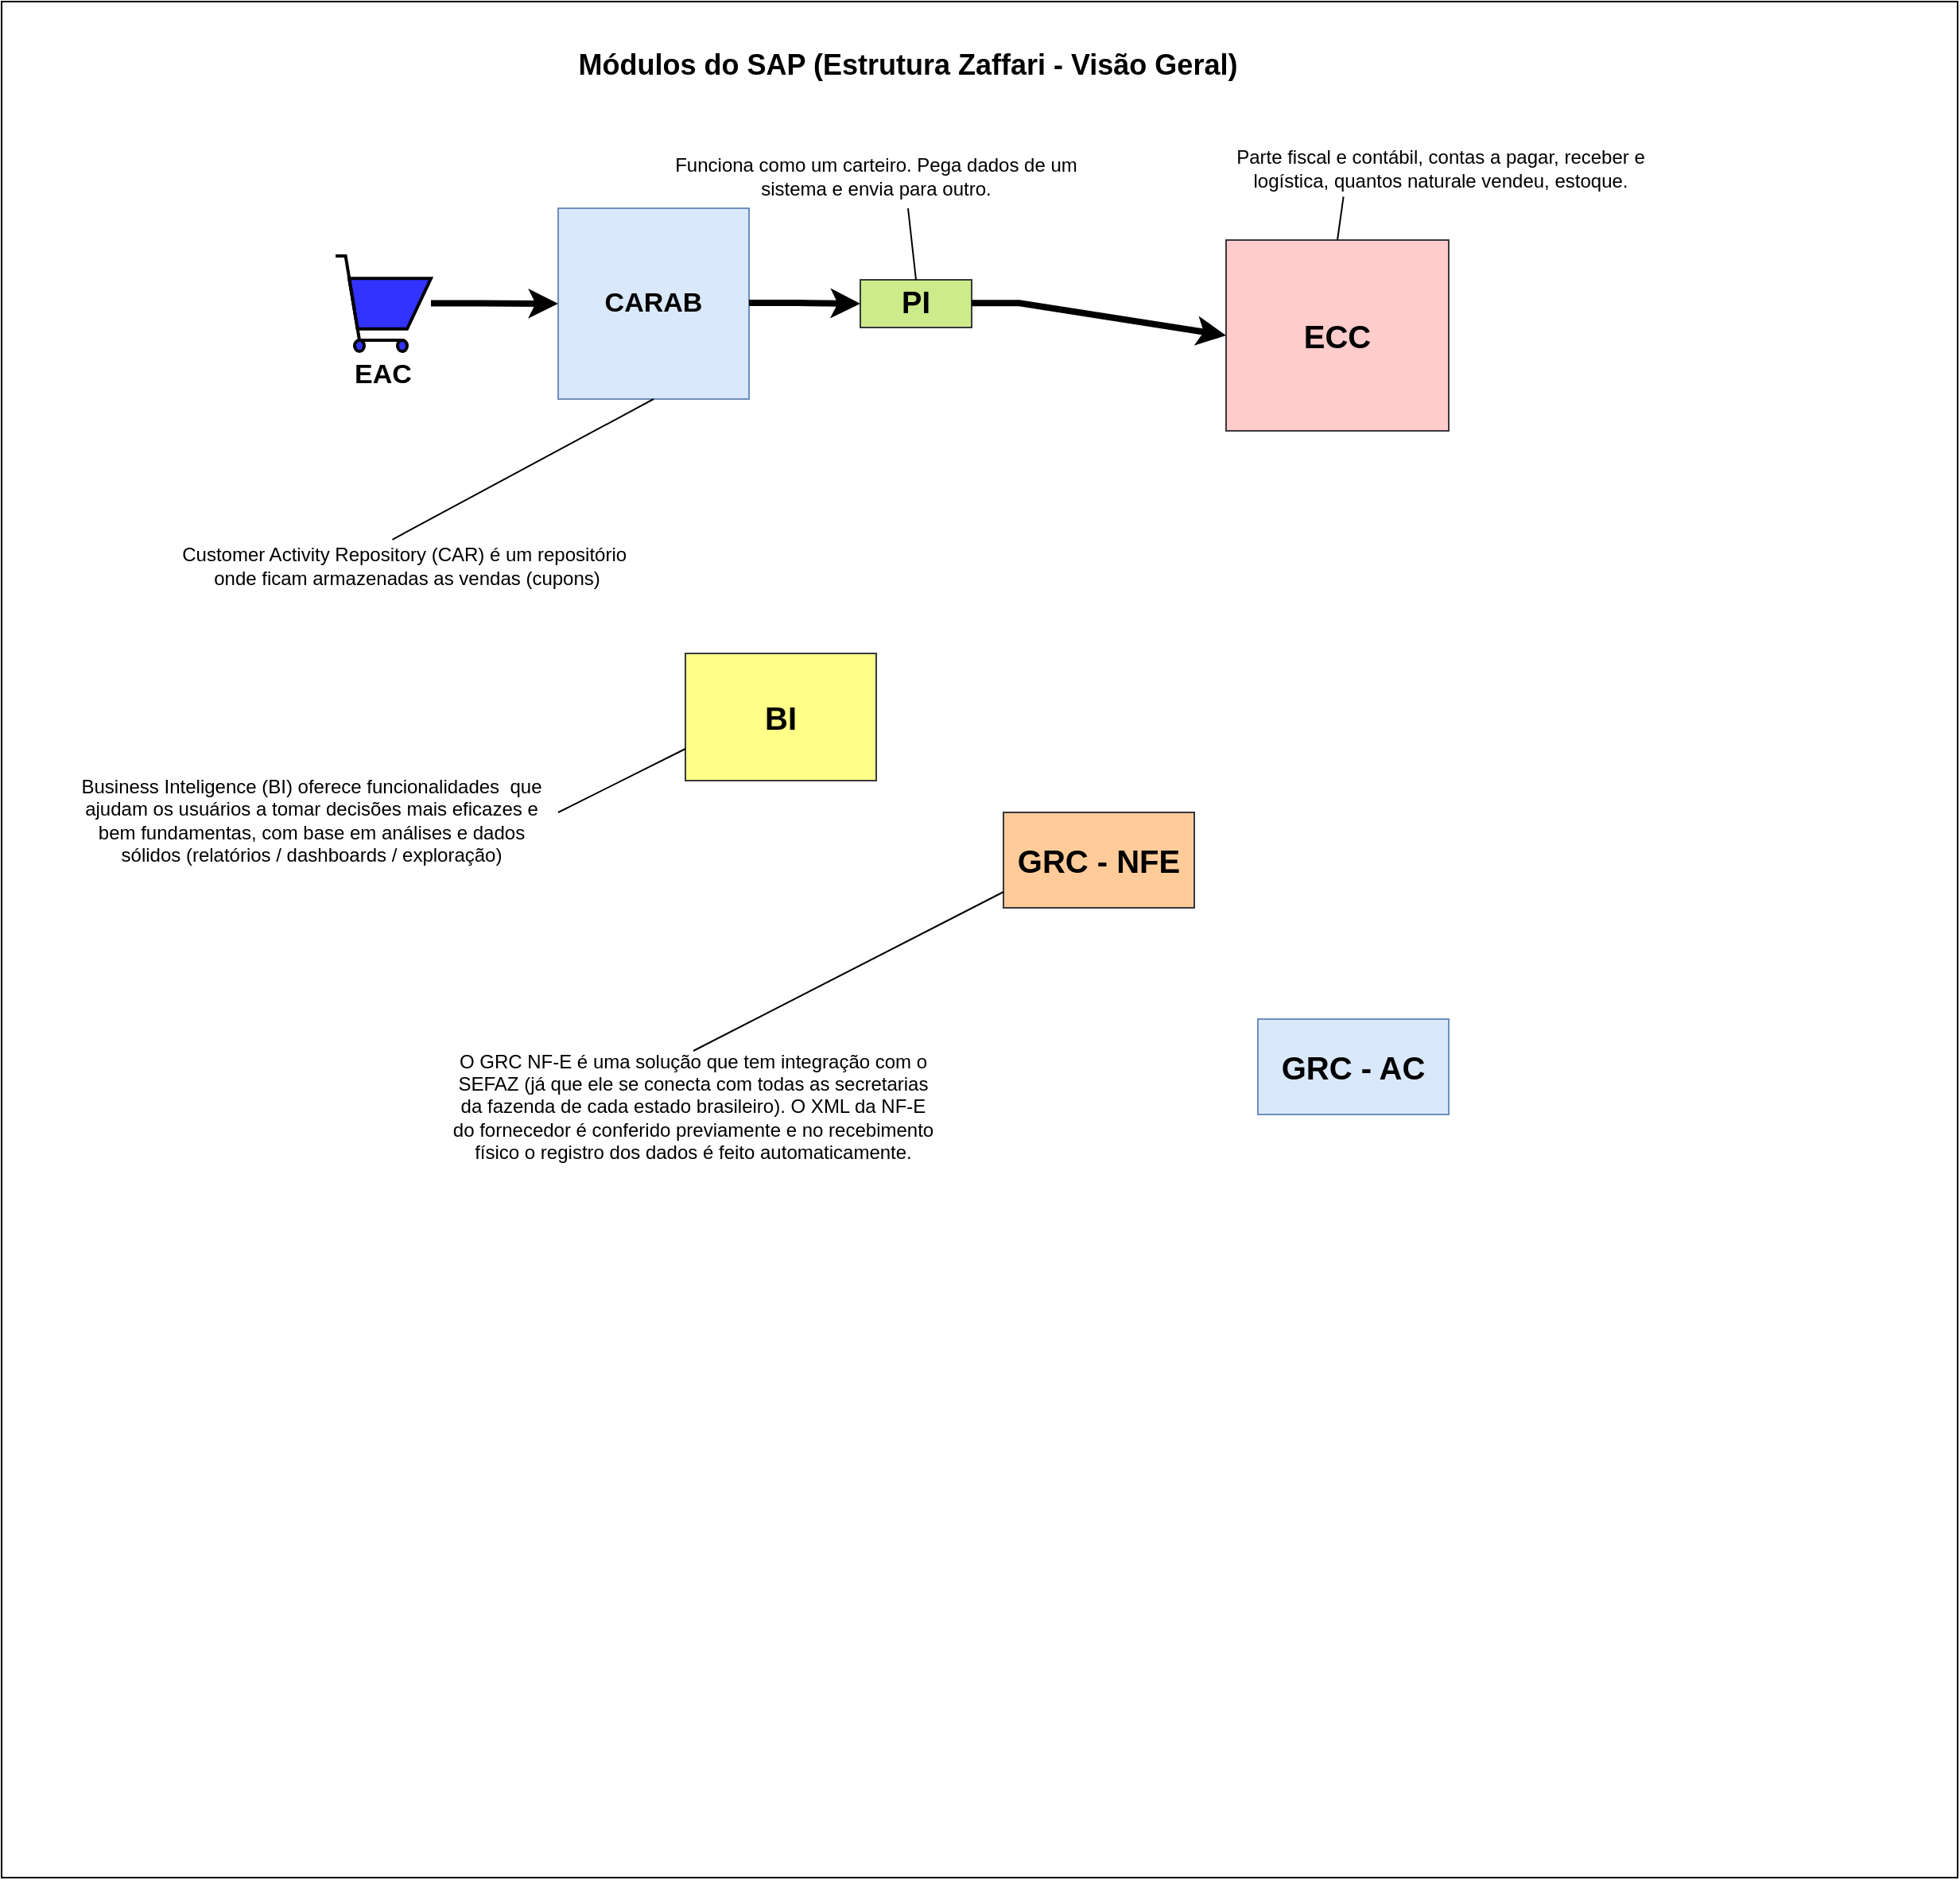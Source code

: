 <mxfile version="24.8.3">
  <diagram name="Página-1" id="zAEK4qtqUi5M_X3Rb6sc">
    <mxGraphModel dx="2430" dy="3207" grid="1" gridSize="10" guides="1" tooltips="1" connect="1" arrows="1" fold="1" page="1" pageScale="1" pageWidth="827" pageHeight="1169" math="0" shadow="0">
      <root>
        <mxCell id="0" />
        <mxCell id="1" parent="0" />
        <mxCell id="ab4cVDcRjz08bC6YEROE-18" value="" style="rounded=0;whiteSpace=wrap;html=1;" vertex="1" parent="1">
          <mxGeometry x="-100" y="-1210" width="1230" height="1180" as="geometry" />
        </mxCell>
        <mxCell id="ab4cVDcRjz08bC6YEROE-1" value="Módulos do SAP (Estrutura Zaffari - Visão Geral)" style="text;html=1;align=center;verticalAlign=middle;whiteSpace=wrap;rounded=0;fontStyle=1;fontSize=18;" vertex="1" parent="1">
          <mxGeometry x="260" y="-1190" width="420" height="40" as="geometry" />
        </mxCell>
        <mxCell id="ab4cVDcRjz08bC6YEROE-2" value="CARAB" style="rounded=0;whiteSpace=wrap;html=1;fillColor=#dae8fc;strokeColor=#6c8ebf;fontStyle=1;fontSize=17;" vertex="1" parent="1">
          <mxGeometry x="250" y="-1080" width="120" height="120" as="geometry" />
        </mxCell>
        <mxCell id="ab4cVDcRjz08bC6YEROE-5" value="&lt;b style=&quot;font-size: 19px;&quot;&gt;PI&lt;/b&gt;" style="rounded=0;whiteSpace=wrap;html=1;fillColor=#cdeb8b;strokeColor=#36393d;fontSize=19;" vertex="1" parent="1">
          <mxGeometry x="440" y="-1035" width="70" height="30" as="geometry" />
        </mxCell>
        <mxCell id="ab4cVDcRjz08bC6YEROE-6" value="&lt;span style=&quot;font-size: 20px;&quot;&gt;ECC&lt;/span&gt;" style="rounded=0;whiteSpace=wrap;html=1;fillColor=#ffcccc;strokeColor=#36393d;fontStyle=1;fontSize=20;" vertex="1" parent="1">
          <mxGeometry x="670" y="-1060" width="140" height="120" as="geometry" />
        </mxCell>
        <mxCell id="ab4cVDcRjz08bC6YEROE-7" value="" style="html=1;verticalLabelPosition=bottom;align=center;labelBackgroundColor=#9AC7BF;verticalAlign=top;strokeWidth=2;strokeColor=#000000;shadow=0;dashed=0;shape=mxgraph.ios7.icons.shopping_cart;fillColor=#3333FF;" vertex="1" parent="1">
          <mxGeometry x="110" y="-1050" width="60" height="60" as="geometry" />
        </mxCell>
        <mxCell id="ab4cVDcRjz08bC6YEROE-10" value="" style="endArrow=classic;html=1;rounded=0;fontColor=#000000;labelBackgroundColor=#000000;fillColor=#000000;endWidth=13.111;strokeWidth=4;entryX=0;entryY=0.5;entryDx=0;entryDy=0;" edge="1" parent="1" target="ab4cVDcRjz08bC6YEROE-2">
          <mxGeometry width="50" height="50" relative="1" as="geometry">
            <mxPoint x="170" y="-1020.19" as="sourcePoint" />
            <mxPoint x="240" y="-1020.19" as="targetPoint" />
            <Array as="points">
              <mxPoint x="200" y="-1020.19" />
            </Array>
          </mxGeometry>
        </mxCell>
        <mxCell id="ab4cVDcRjz08bC6YEROE-12" value="EAC" style="text;html=1;align=center;verticalAlign=middle;whiteSpace=wrap;rounded=0;fontStyle=1;fontSize=17;" vertex="1" parent="1">
          <mxGeometry x="110" y="-990" width="60" height="30" as="geometry" />
        </mxCell>
        <mxCell id="ab4cVDcRjz08bC6YEROE-13" value="" style="endArrow=classic;html=1;rounded=0;fontColor=#000000;labelBackgroundColor=#000000;fillColor=#000000;endWidth=13.111;strokeWidth=4;" edge="1" parent="1">
          <mxGeometry width="50" height="50" relative="1" as="geometry">
            <mxPoint x="370" y="-1020.48" as="sourcePoint" />
            <mxPoint x="440" y="-1020" as="targetPoint" />
            <Array as="points">
              <mxPoint x="400" y="-1020.48" />
            </Array>
          </mxGeometry>
        </mxCell>
        <mxCell id="ab4cVDcRjz08bC6YEROE-15" value="" style="endArrow=classic;html=1;rounded=0;fontColor=#000000;labelBackgroundColor=#000000;fillColor=#000000;endWidth=13.111;strokeWidth=4;entryX=0;entryY=0.5;entryDx=0;entryDy=0;" edge="1" parent="1" target="ab4cVDcRjz08bC6YEROE-6">
          <mxGeometry width="50" height="50" relative="1" as="geometry">
            <mxPoint x="510" y="-1020.33" as="sourcePoint" />
            <mxPoint x="550" y="-1020.33" as="targetPoint" />
            <Array as="points">
              <mxPoint x="540" y="-1020.33" />
            </Array>
          </mxGeometry>
        </mxCell>
        <mxCell id="ab4cVDcRjz08bC6YEROE-16" value="" style="endArrow=none;html=1;rounded=0;exitX=0.5;exitY=0;exitDx=0;exitDy=0;" edge="1" parent="1" source="ab4cVDcRjz08bC6YEROE-5">
          <mxGeometry width="50" height="50" relative="1" as="geometry">
            <mxPoint x="430" y="-1000" as="sourcePoint" />
            <mxPoint x="470" y="-1080" as="targetPoint" />
          </mxGeometry>
        </mxCell>
        <mxCell id="ab4cVDcRjz08bC6YEROE-17" value="Funciona como um carteiro. Pega dados de um sistema e envia para outro." style="text;html=1;align=center;verticalAlign=middle;whiteSpace=wrap;rounded=0;" vertex="1" parent="1">
          <mxGeometry x="320" y="-1120" width="260" height="40" as="geometry" />
        </mxCell>
        <mxCell id="ab4cVDcRjz08bC6YEROE-20" value="Customer Activity Repository (CAR) é um repositório&amp;nbsp; onde ficam armazenadas as vendas (cupons)" style="text;html=1;align=center;verticalAlign=middle;whiteSpace=wrap;rounded=0;" vertex="1" parent="1">
          <mxGeometry x="10" y="-870" width="290" height="30" as="geometry" />
        </mxCell>
        <mxCell id="ab4cVDcRjz08bC6YEROE-21" value="" style="endArrow=none;html=1;rounded=0;entryX=0.5;entryY=1;entryDx=0;entryDy=0;exitX=0.468;exitY=-0.054;exitDx=0;exitDy=0;exitPerimeter=0;" edge="1" parent="1" source="ab4cVDcRjz08bC6YEROE-20" target="ab4cVDcRjz08bC6YEROE-2">
          <mxGeometry width="50" height="50" relative="1" as="geometry">
            <mxPoint x="160" y="-880" as="sourcePoint" />
            <mxPoint x="152.5" y="-940" as="targetPoint" />
          </mxGeometry>
        </mxCell>
        <mxCell id="ab4cVDcRjz08bC6YEROE-22" value="Parte fiscal e contábil, contas a pagar, receber e logística, quantos naturale vendeu, estoque." style="text;html=1;align=center;verticalAlign=middle;whiteSpace=wrap;rounded=0;" vertex="1" parent="1">
          <mxGeometry x="660" y="-1120" width="290" height="30" as="geometry" />
        </mxCell>
        <mxCell id="ab4cVDcRjz08bC6YEROE-23" value="" style="endArrow=none;html=1;rounded=0;exitX=0.289;exitY=1.09;exitDx=0;exitDy=0;exitPerimeter=0;entryX=0.5;entryY=0;entryDx=0;entryDy=0;" edge="1" parent="1" source="ab4cVDcRjz08bC6YEROE-22" target="ab4cVDcRjz08bC6YEROE-6">
          <mxGeometry width="50" height="50" relative="1" as="geometry">
            <mxPoint x="700" y="-1060" as="sourcePoint" />
            <mxPoint x="610" y="-1040" as="targetPoint" />
          </mxGeometry>
        </mxCell>
        <mxCell id="ab4cVDcRjz08bC6YEROE-24" value="BI" style="rounded=0;whiteSpace=wrap;html=1;fillColor=#ffff88;strokeColor=#36393d;fontStyle=1;fontSize=20;" vertex="1" parent="1">
          <mxGeometry x="330" y="-800" width="120" height="80" as="geometry" />
        </mxCell>
        <mxCell id="ab4cVDcRjz08bC6YEROE-25" value="" style="endArrow=none;html=1;rounded=0;entryX=0;entryY=0.75;entryDx=0;entryDy=0;" edge="1" parent="1" target="ab4cVDcRjz08bC6YEROE-24">
          <mxGeometry width="50" height="50" relative="1" as="geometry">
            <mxPoint x="250" y="-700" as="sourcePoint" />
            <mxPoint x="330" y="-760" as="targetPoint" />
          </mxGeometry>
        </mxCell>
        <mxCell id="ab4cVDcRjz08bC6YEROE-26" value="Business Inteligence (BI) oferece funcionalidades&amp;nbsp; que ajudam os usuários a tomar decisões mais eficazes e bem fundamentas, com base em análises e dados sólidos (relatórios / dashboards / exploração)" style="text;html=1;align=center;verticalAlign=middle;whiteSpace=wrap;rounded=0;" vertex="1" parent="1">
          <mxGeometry x="-60" y="-730" width="310" height="70" as="geometry" />
        </mxCell>
        <mxCell id="ab4cVDcRjz08bC6YEROE-27" value="GRC - NFE" style="rounded=0;whiteSpace=wrap;html=1;fillColor=#ffcc99;strokeColor=#36393d;fontStyle=1;fontSize=20;" vertex="1" parent="1">
          <mxGeometry x="530" y="-700" width="120" height="60" as="geometry" />
        </mxCell>
        <mxCell id="ab4cVDcRjz08bC6YEROE-28" value="O GRC NF-E é uma solução que tem integração com o SEFAZ (já que ele se conecta com todas as secretarias da fazenda de cada estado brasileiro). O XML da NF-E do fornecedor é conferido previamente e no recebimento físico o registro dos dados é feito automaticamente." style="text;html=1;align=center;verticalAlign=middle;whiteSpace=wrap;rounded=0;" vertex="1" parent="1">
          <mxGeometry x="180" y="-550" width="310" height="70" as="geometry" />
        </mxCell>
        <mxCell id="ab4cVDcRjz08bC6YEROE-29" value="" style="endArrow=none;html=1;rounded=0;entryX=0;entryY=0.75;entryDx=0;entryDy=0;exitX=0.5;exitY=0;exitDx=0;exitDy=0;" edge="1" parent="1" source="ab4cVDcRjz08bC6YEROE-28">
          <mxGeometry width="50" height="50" relative="1" as="geometry">
            <mxPoint x="450" y="-610" as="sourcePoint" />
            <mxPoint x="530" y="-650" as="targetPoint" />
          </mxGeometry>
        </mxCell>
        <mxCell id="ab4cVDcRjz08bC6YEROE-30" value="GRC - AC" style="rounded=0;whiteSpace=wrap;html=1;fillColor=#dae8fc;strokeColor=#6c8ebf;fontStyle=1;fontSize=20;" vertex="1" parent="1">
          <mxGeometry x="690" y="-570" width="120" height="60" as="geometry" />
        </mxCell>
      </root>
    </mxGraphModel>
  </diagram>
</mxfile>
